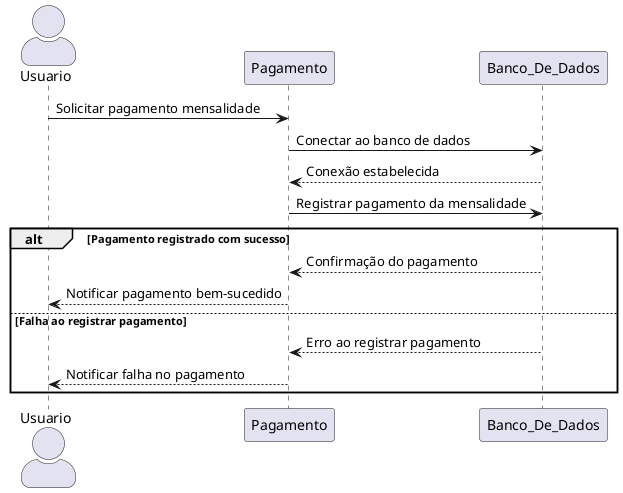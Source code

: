 @startuml
skinparam actorStyle awesome
actor Usuario as usuario
participant Pagamento as pagamento
participant Banco_De_Dados as db

usuario -> pagamento : Solicitar pagamento mensalidade
pagamento -> db : Conectar ao banco de dados
db --> pagamento : Conexão estabelecida

pagamento -> db : Registrar pagamento da mensalidade
alt Pagamento registrado com sucesso
    db --> pagamento : Confirmação do pagamento
    pagamento --> usuario : Notificar pagamento bem-sucedido
else Falha ao registrar pagamento
    db --> pagamento : Erro ao registrar pagamento
    pagamento --> usuario : Notificar falha no pagamento
end
@enduml
